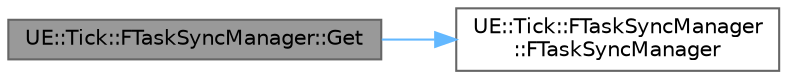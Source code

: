digraph "UE::Tick::FTaskSyncManager::Get"
{
 // INTERACTIVE_SVG=YES
 // LATEX_PDF_SIZE
  bgcolor="transparent";
  edge [fontname=Helvetica,fontsize=10,labelfontname=Helvetica,labelfontsize=10];
  node [fontname=Helvetica,fontsize=10,shape=box,height=0.2,width=0.4];
  rankdir="LR";
  Node1 [id="Node000001",label="UE::Tick::FTaskSyncManager::Get",height=0.2,width=0.4,color="gray40", fillcolor="grey60", style="filled", fontcolor="black",tooltip="Return the global singleton if it exists."];
  Node1 -> Node2 [id="edge1_Node000001_Node000002",color="steelblue1",style="solid",tooltip=" "];
  Node2 [id="Node000002",label="UE::Tick::FTaskSyncManager\l::FTaskSyncManager",height=0.2,width=0.4,color="grey40", fillcolor="white", style="filled",URL="$de/d22/classUE_1_1Tick_1_1FTaskSyncManager.html#ad7988ffbc67f575d96ab5aeb7afad6bb",tooltip=" "];
}
